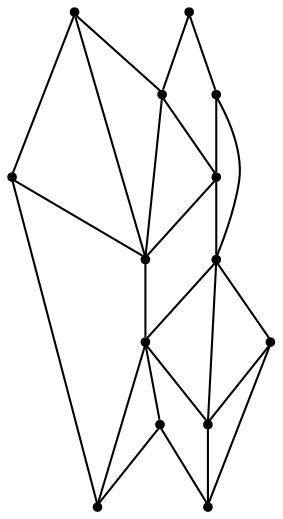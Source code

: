 graph {
  node [shape=point,comment="{\"directed\":false,\"doi\":\"10.1007/978-3-642-18469-7_12\",\"figure\":\"1 (1)\"}"]

  v0 [pos="904.144026467856,2448.5036719035875"]
  v1 [pos="869.5988655111391,2554.5371370877388"]
  v2 [pos="829.5783379028023,2355.3219386464925"]
  v3 [pos="800.5085435977056,2431.242463366255"]
  v4 [pos="785.7004476082303,2500.2867888080855"]
  v5 [pos="731.0637345012001,2358.168411462921"]
  v6 [pos="738.8201380472323,2581.66243840444"]
  v7 [pos="674.6629847443205,2406.584393424708"]
  v8 [pos="688.1741577818348,2474.599349240225"]
  v9 [pos="654.1919385067979,2331.0431101462195"]
  v10 [pos="647.5198037813633,2557.0000444491434"]
  v11 [pos="565.1726411353411,2369.549215653635"]
  v12 [pos="608.0413469525259,2446.036440528433"]
  v13 [pos="548.8216891544907,2515.080765970264"]

  v1 -- v6 [id="-46",pos="869.5988655111391,2554.5371370877388 858.3334142744088,2556.2105304090937 858.3334142744088,2556.2105304090937 858.3334142744088,2556.2105304090937 847.0740715944141,2557.885704206699 824.5471778613111,2561.2403758156593 811.7032373855802,2565.7579527696926 798.8592969098495,2570.2793450299764 795.6983733222903,2575.9720363090833 785.1605402759081,2578.8141851117616 774.6268432314824,2581.66040357444 756.724572362946,2581.66040357444 738.8201380472323,2581.66243840444"]
  v13 -- v12 [id="-49",pos="548.8216891544907,2515.080765970264 549.7036756640156,2503.131226794514 550.5918979918748,2491.1834680950146 557.3599879627004,2483.9404907095604 564.1322139354825,2476.7018373378564 576.7843075512307,2474.172289293948 586.2129285036776,2468.6380604011006 595.6415494561245,2463.1081555220035 601.8383621105577,2454.5733154402183 608.0413469525259,2446.036440528433"]
  v13 -- v10 [id="-51",pos="548.8216891544907,2515.080765970264 557.9312652790927,2525.2638183521526 567.0429412200726,2535.440511890291 577.9269258148147,2539.582917063051 588.8067744076002,2543.7250678820606 601.463004025305,2541.8247910156915 613.3561730974343,2543.72099822206 625.2493421695635,2545.6212750884297 636.387659069231,2551.3096423537863 647.5198037813633,2557.0000444491434"]
  v11 -- v12 [id="-54",pos="565.1726411353411,2369.549215653635 568.1980947511249,2382.082751039421 571.2255845524872,2394.6180669014575 578.1187726747972,2401.83179360566 585.0078247951507,2409.0495899698626 595.7667112384082,2410.9457971762317 601.3963189476062,2417.4259676653883 607.0259902876036,2423.906138154545 607.5347185282537,2434.974595940239 608.0413469525259,2446.036440528433"]
  v13 -- v8 [id="-55",pos="548.8216891544907,2515.080765970264 566.8010805518161,2509.461328571161 584.7784357635629,2503.843671648309 601.3128989696835,2501.0307735268825 617.847362175804,2498.221945065456 632.9348610051412,2498.221945065456 647.1715524166256,2494.283785953959 661.4041714569528,2490.3458811962123 674.7902463429823,2482.4736326332186 688.1741577818348,2474.599349240225"]
  v12 -- v8 [id="-58",pos="608.0413469525259,2446.036440528433 615.7581721413744,2453.9399746026784 623.4770335158014,2461.8455435069245 630.1825744108847,2464.8459003421126 636.8923149387239,2467.8505811910513 642.5844717236641,2465.954373984682 652.079841384609,2466.7629645559828 661.5793470475105,2467.5713007735335 674.8736026901057,2471.084434768754 688.1741577818348,2474.599349240225"]
  v11 -- v9 [id="-61",pos="565.1726411353411,2369.549215653635 584.6492016101221,2365.64259640714 604.1277982704815,2361.738011990645 618.9650371660505,2355.3201581702424 633.8022760616193,2348.90255870359 643.9981571923976,2339.9719441867796 654.1919385067979,2331.0431101462195"]
  v12 -- v7 [id="-62",pos="608.0413469525259,2446.036440528433 617.655578946621,2442.5589160582144 627.2760467590504,2439.0834264179966 633.0307526197328,2435.1287343127487 638.7896581131711,2431.178111867501 640.6870649184176,2426.752356617223 646.9839688201982,2421.9140395844197 653.276673089223,2417.0800465653665 663.9729468259391,2411.829167750037 674.6629847443205,2406.584393424708"]
  v10 -- v8 [id="-64",pos="647.5198037813633,2557.0000444491434 650.4951799580737,2547.921650403574 653.472655951162,2538.841221528004 659.4525512106763,2531.8691308863167 665.4325101009899,2524.8972945983796 674.414951888529,2520.0340508980744 679.702607682123,2510.8406889574976 684.9903271065164,2501.647581370671 686.5833241677642,2488.1205402373225 688.1741577818348,2474.599349240225"]
  v10 -- v6 [id="-70",pos="647.5198037813633,2557.0000444491434 662.3257999544608,2553.839444751445 677.1338323131367,2550.680371176247 692.346365663159,2554.789456007755 707.563098645937,2558.8985408392623 723.1926682547736,2570.2793450299764 738.8201380472323,2581.66243840444"]
  v9 -- v7 [id="-72",pos="654.1919385067979,2331.0431101462195 659.181484005527,2340.6052850243195 664.1731293206338,2350.169240378669 665.3991675621406,2358.1121992841677 666.6293418056039,2366.0551581896657 664.0980449774235,2372.376866292562 665.0154738421757,2380.1865438330524 665.9329027069277,2387.991897359792 670.2990572646124,2397.289289984125 674.6629847443205,2406.584393424708"]
  v7 -- v8 [id="-76",pos="674.6629847443205,2406.584393424708 682.3214604901826,2416.8882638378545 689.973636786911,2427.193914727251 692.2254671444304,2438.529189596712 694.477361132749,2449.864210112423 691.3247095491029,2462.2329242681985 688.1741577818348,2474.599349240225"]
  v9 -- v5 [id="-81",pos="654.1919385067979,2331.0431101462195 664.8779676848217,2324.165130392038 675.557570152113,2317.2889311141066 689.1229566306569,2316.3806338728 702.6924791111574,2315.4720822777426 719.1393863373986,2320.53117836556 726.6122510416126,2328.4909246185593 734.0809161130708,2336.4504165178087 732.5754750317022,2347.30623456849 731.0637345012001,2358.168411462921"]
  v7 -- v5 [id="-84",pos="674.6629847443205,2406.584393424708 684.8526936875638,2396.0223539552953 695.0361031816732,2385.4666733296335 704.4355175972272,2377.394502719127 713.8391316455371,2369.326401768621 722.4504149805792,2363.746389200771 731.0637345012001,2358.168411462921"]
  v8 -- v4 [id="-90",pos="688.1741577818348,2474.599349240225 698.18869113452,2481.015168230627 708.2011246708274,2487.428698037279 721.4454301359478,2490.074994452445 734.689671970269,2492.7253605276114 751.1615861006474,2491.600353891291 762.4083935131738,2492.675507192608 773.6552009257003,2493.7463364801756 779.6809739915323,2497.017834412881 785.7004476082303,2500.2867888080855"]
  v5 -- v3 [id="-91",pos="731.0637345012001,2358.168411462921 742.1333301375902,2367.476232591005 753.1966263248464,2376.786088549089 759.6685785555862,2383.8706035482833 766.1364584151688,2390.959188207478 768.008794685479,2395.822431907783 774.0471666495783,2403.344435357005 780.089610984835,2410.870508466227 790.2980273830814,2421.055595678116 800.5085435977056,2431.242463366255"]
  v5 -- v4 [id="-93",pos="731.0637345012001,2358.168411462921 737.6421410592203,2373.835585048904 744.2141845373075,2389.509117478637 747.687917134377,2407.2576678010005 751.1657857334031,2425.006218123364 751.5369441859,2444.8346190596076 757.3583987550805,2460.686962175602 763.1757173223045,2476.535489985346 774.4391323734563,2488.412283988591 785.7004476082303,2500.2867888080855"]
  v4 -- v6 [id="-98",pos="785.7004476082303,2500.2867888080855 780.8027213529357,2510.4866285374756 775.9028952812632,2520.683924729365 770.0855767140392,2528.5894936336113 764.2641221448587,2536.4991321978573 757.5293747128825,2542.1081410932093 752.1624349433222,2550.57201647874 746.7996948065178,2559.035891864271 742.8088983340857,2570.3459857124803 738.8201380472323,2581.66243840444"]
  v5 -- v2 [id="-100",pos="731.0637345012001,2358.168411462921 748.3926918677655,2364.3797300383108 765.7194857871538,2370.5892681374503 782.1371864765023,2370.1182049924205 798.55495079665,2369.6430721873908 814.0677578887145,2362.483777185692 829.5783379028023,2355.3219386464925"]
  v4 -- v3 [id="-105",pos="785.7004476082303,2500.2867888080855 793.6758683655594,2490.737585971237 801.6449260429553,2481.190417964388 805.6315865134309,2474.5184647477195 809.618183353107,2467.8505811910513 809.618183353107,2464.054097118313 808.1002706350697,2457.3198272328905 806.5823579170324,2450.5896270074686 803.5423328482018,2440.9129929418614 800.5085435977056,2431.242463366255"]
  v3 -- v0 [id="-110",pos="800.5085435977056,2431.242463366255 810.5147413156787,2430.7823374324757 820.5230388500296,2430.3280616349475 833.200139369915,2433.2785651351323 845.881439522556,2436.2290686353176 861.2274702895744,2442.5924907532167 873.4959338161569,2445.6971326259113 885.7643973427396,2448.8017744986064 894.9552936288864,2448.651705786097 904.144026467856,2448.5036719035875"]
  v2 -- v3 [id="-113",pos="829.5783379028023,2355.3219386464925 825.7773521047743,2369.322586462371 821.9742028595689,2383.3204363869986 817.4538072443062,2391.8176321137817 812.9334116290435,2400.3107581805643 807.6957696437236,2403.3070453557525 804.7516998202839,2408.958022619857 801.8034303640884,2414.6130695439615 801.1570687044857,2422.926876216983 800.5085435977056,2431.242463366255"]
  v4 -- v1 [id="-116",pos="785.7004476082303,2500.2867888080855 791.2864045890874,2505.248213055897 796.8701344919679,2510.207348119958 806.9617883734422,2513.999762532696 817.0534422549165,2517.7878529316836 831.6530201149847,2520.408968325598 842.8414144537255,2526.9684971847596 854.0340084252222,2533.527771690171 861.8154188753914,2544.03359898083 869.5988655111391,2554.5371370877388"]
  v2 -- v0 [id="-117",pos="829.5783379028023,2355.3219386464925 842.537068340526,2364.3799843920606 855.4977713330289,2373.439556260129 862.9288942328818,2382.3910277844407 870.355817499979,2391.3465689687523 872.2574239379813,2400.1980794693077 876.369118929142,2405.257175557125 880.480877551102,2410.312201984942 886.8069243589762,2411.579138013771 891.8027056760396,2418.1508758529335 896.8026866258589,2424.726937705846 900.4723384540681,2436.616449396592 904.144026467856,2448.5036719035875"]
  v1 -- v0 [id="-119",pos="869.5988655111391,2554.5371370877388 877.4408524822715,2542.712739956997 885.2890116409388,2530.8898689487555 886.3648811960247,2519.6047017680476 887.4408143819101,2508.3195345873396 881.7443943334147,2497.568001574165 879.8469875281681,2490.6126982799788 877.9496443537209,2483.6573949857925 879.8469875281681,2480.4985757643444 884.5300234665204,2474.1099726251937 889.2089234029163,2467.725693499793 896.6775884743744,2458.1116304566904 904.144026467856,2448.5036719035875"]
}